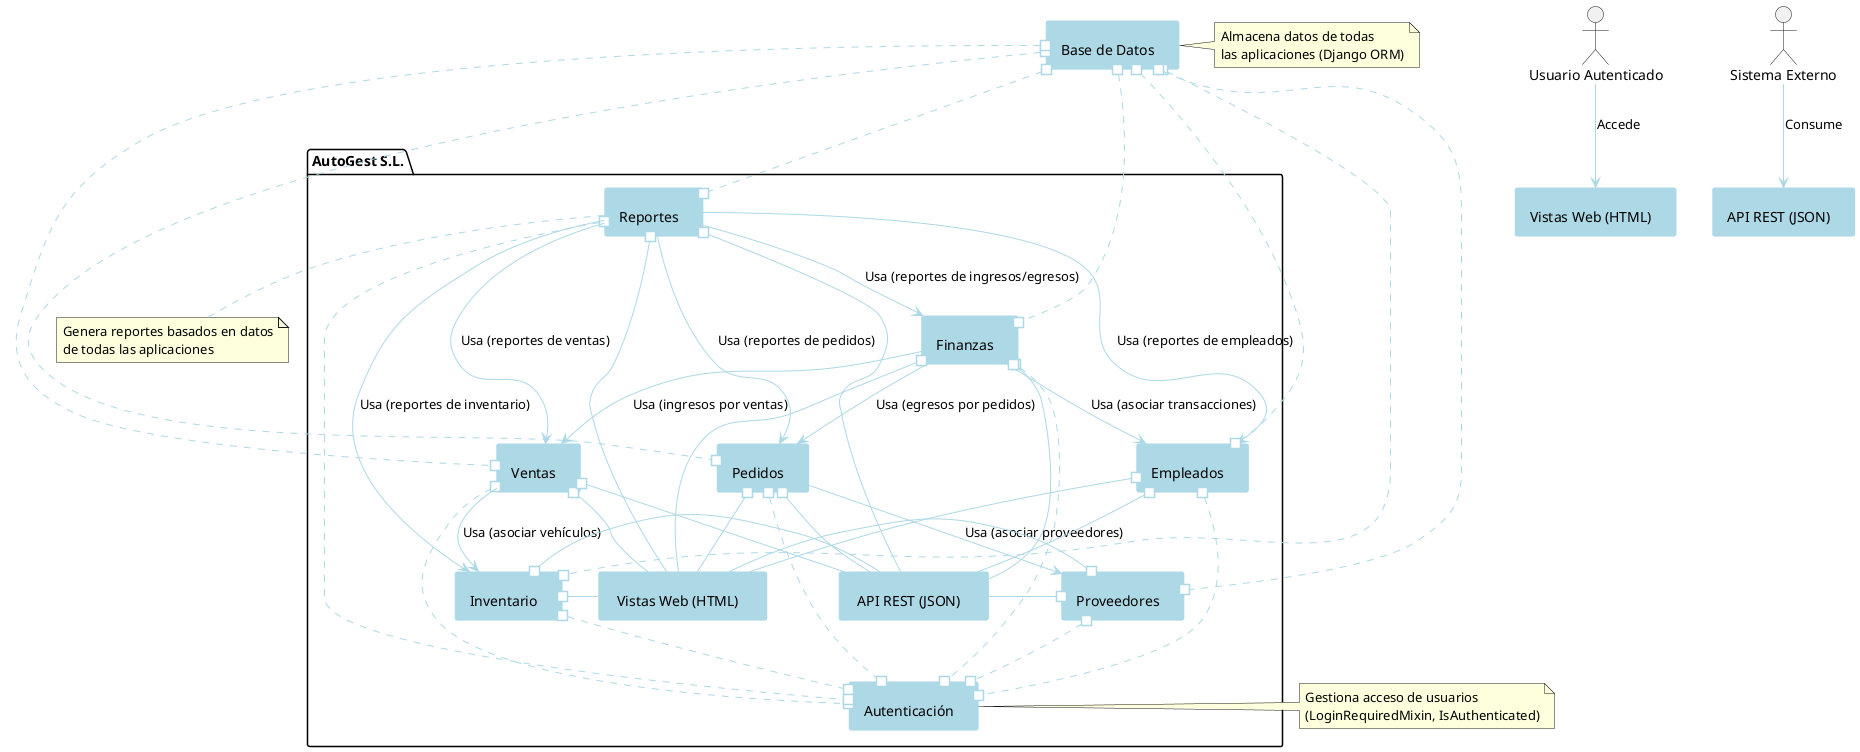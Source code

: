 @startuml
' Diagrama de Componentes para AutoGest S.L.

' Configuración de Estilo con Tono Azul
skinparam shadowing false
skinparam component {
  BorderColor LightBlue
  BackgroundColor LightBlue
  FontColor Black
  ArrowColor LightBlue
}

' Componentes (Aplicaciones Django)
package "AutoGest S.L." {

  ' Componentes Principales (Aplicaciones)
  [Empleados] #..# [Autenticación]
  [Finanzas] #..# [Autenticación]
  [Inventario] #..# [Autenticación]
  [Pedidos] #..# [Autenticación]
  [Proveedores] #..# [Autenticación]
  [Ventas] #..# [Autenticación]
  [Reportes] #..# [Autenticación]

  ' Dependencias entre Aplicaciones
  [Finanzas] --> [Ventas] : Usa (ingresos por ventas)
  [Finanzas] --> [Pedidos] : Usa (egresos por pedidos)
  [Finanzas] --> [Empleados] : Usa (asociar transacciones)
  [Ventas] --> [Inventario] : Usa (asociar vehículos)
  [Pedidos] --> [Proveedores] : Usa (asociar proveedores)
  [Reportes] --> [Finanzas] : Usa (reportes de ingresos/egresos)
  [Reportes] --> [Ventas] : Usa (reportes de ventas)
  [Reportes] --> [Pedidos] : Usa (reportes de pedidos)
  [Reportes] --> [Inventario] : Usa (reportes de inventario)
  [Reportes] --> [Empleados] : Usa (reportes de empleados)

  ' Interfaces Proporcionadas
  [Empleados] #-[ Vistas Web (HTML) ]
  [Empleados] #-[ API REST (JSON) ]
  [Finanzas] #-[ Vistas Web (HTML) ]
  [Finanzas] #-[ API REST (JSON) ]
  [Inventario] #-[ Vistas Web (HTML) ]
  [Inventario] #-[ API REST (JSON) ]
  [Pedidos] #-[ Vistas Web (HTML) ]
  [Pedidos] #-[ API REST (JSON) ]
  [Proveedores] #-[ Vistas Web (HTML) ]
  [Proveedores] #-[ API REST (JSON) ]
  [Ventas] #-[ Vistas Web (HTML) ]
  [Ventas] #-[ API REST (JSON) ]
  [Reportes] #-[ Vistas Web (HTML) ]
  [Reportes] #-[ API REST (JSON) ]
}

' Componentes Externos
[Base de Datos] #..# [Empleados]
[Base de Datos] #..# [Finanzas]
[Base de Datos] #..# [Inventario]
[Base de Datos] #..# [Pedidos]
[Base de Datos] #..# [Proveedores]
[Base de Datos] #..# [Ventas]
[Base de Datos] #..# [Reportes]

' Actores
actor "Usuario Autenticado" as User
actor "Sistema Externo" as ExternalSystem

' Relaciones con Actores
User --> [Vistas Web (HTML)] : Accede
ExternalSystem --> [API REST (JSON)] : Consume

' Notas
note right of [Base de Datos]: Almacena datos de todas\nlas aplicaciones (Django ORM)
note right of [Autenticación]: Gestiona acceso de usuarios\n(LoginRequiredMixin, IsAuthenticated)
note bottom of [Reportes]: Genera reportes basados en datos\nde todas las aplicaciones

@enduml